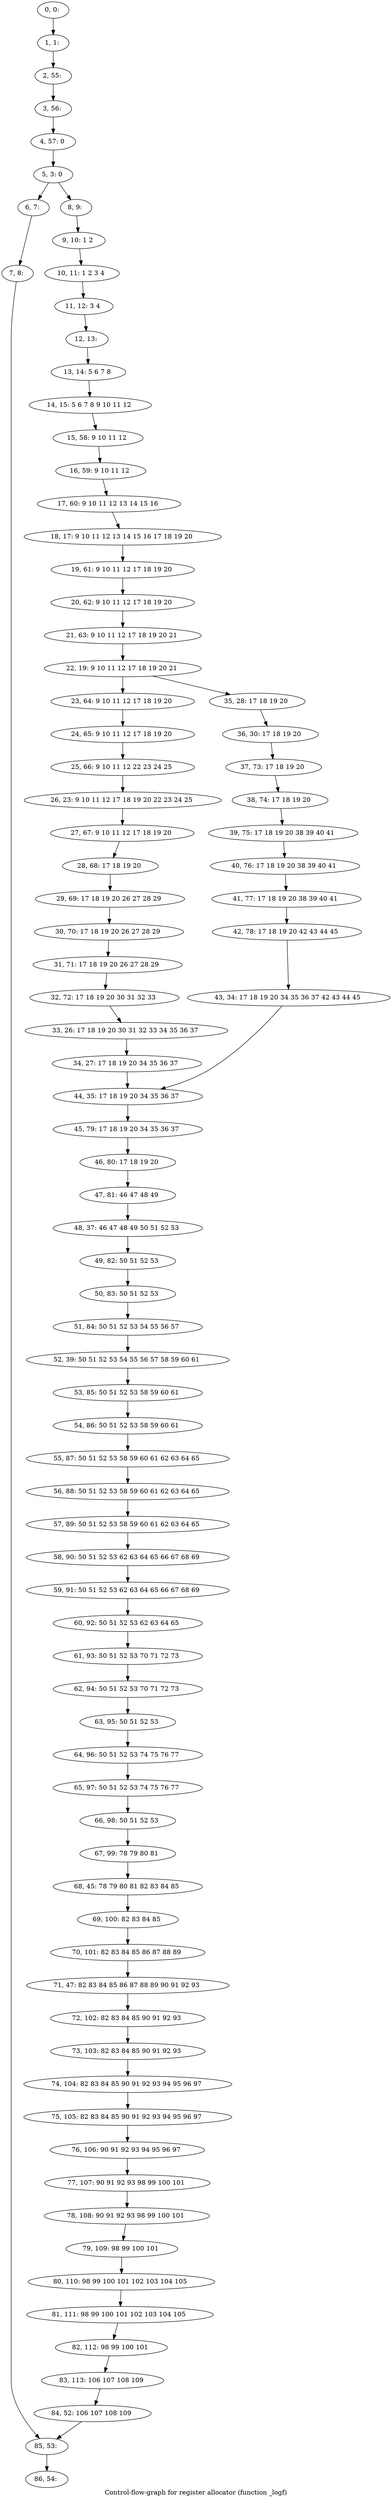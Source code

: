 digraph G {
graph [label="Control-flow-graph for register allocator (function _logf)"]
0[label="0, 0: "];
1[label="1, 1: "];
2[label="2, 55: "];
3[label="3, 56: "];
4[label="4, 57: 0 "];
5[label="5, 3: 0 "];
6[label="6, 7: "];
7[label="7, 8: "];
8[label="8, 9: "];
9[label="9, 10: 1 2 "];
10[label="10, 11: 1 2 3 4 "];
11[label="11, 12: 3 4 "];
12[label="12, 13: "];
13[label="13, 14: 5 6 7 8 "];
14[label="14, 15: 5 6 7 8 9 10 11 12 "];
15[label="15, 58: 9 10 11 12 "];
16[label="16, 59: 9 10 11 12 "];
17[label="17, 60: 9 10 11 12 13 14 15 16 "];
18[label="18, 17: 9 10 11 12 13 14 15 16 17 18 19 20 "];
19[label="19, 61: 9 10 11 12 17 18 19 20 "];
20[label="20, 62: 9 10 11 12 17 18 19 20 "];
21[label="21, 63: 9 10 11 12 17 18 19 20 21 "];
22[label="22, 19: 9 10 11 12 17 18 19 20 21 "];
23[label="23, 64: 9 10 11 12 17 18 19 20 "];
24[label="24, 65: 9 10 11 12 17 18 19 20 "];
25[label="25, 66: 9 10 11 12 22 23 24 25 "];
26[label="26, 23: 9 10 11 12 17 18 19 20 22 23 24 25 "];
27[label="27, 67: 9 10 11 12 17 18 19 20 "];
28[label="28, 68: 17 18 19 20 "];
29[label="29, 69: 17 18 19 20 26 27 28 29 "];
30[label="30, 70: 17 18 19 20 26 27 28 29 "];
31[label="31, 71: 17 18 19 20 26 27 28 29 "];
32[label="32, 72: 17 18 19 20 30 31 32 33 "];
33[label="33, 26: 17 18 19 20 30 31 32 33 34 35 36 37 "];
34[label="34, 27: 17 18 19 20 34 35 36 37 "];
35[label="35, 28: 17 18 19 20 "];
36[label="36, 30: 17 18 19 20 "];
37[label="37, 73: 17 18 19 20 "];
38[label="38, 74: 17 18 19 20 "];
39[label="39, 75: 17 18 19 20 38 39 40 41 "];
40[label="40, 76: 17 18 19 20 38 39 40 41 "];
41[label="41, 77: 17 18 19 20 38 39 40 41 "];
42[label="42, 78: 17 18 19 20 42 43 44 45 "];
43[label="43, 34: 17 18 19 20 34 35 36 37 42 43 44 45 "];
44[label="44, 35: 17 18 19 20 34 35 36 37 "];
45[label="45, 79: 17 18 19 20 34 35 36 37 "];
46[label="46, 80: 17 18 19 20 "];
47[label="47, 81: 46 47 48 49 "];
48[label="48, 37: 46 47 48 49 50 51 52 53 "];
49[label="49, 82: 50 51 52 53 "];
50[label="50, 83: 50 51 52 53 "];
51[label="51, 84: 50 51 52 53 54 55 56 57 "];
52[label="52, 39: 50 51 52 53 54 55 56 57 58 59 60 61 "];
53[label="53, 85: 50 51 52 53 58 59 60 61 "];
54[label="54, 86: 50 51 52 53 58 59 60 61 "];
55[label="55, 87: 50 51 52 53 58 59 60 61 62 63 64 65 "];
56[label="56, 88: 50 51 52 53 58 59 60 61 62 63 64 65 "];
57[label="57, 89: 50 51 52 53 58 59 60 61 62 63 64 65 "];
58[label="58, 90: 50 51 52 53 62 63 64 65 66 67 68 69 "];
59[label="59, 91: 50 51 52 53 62 63 64 65 66 67 68 69 "];
60[label="60, 92: 50 51 52 53 62 63 64 65 "];
61[label="61, 93: 50 51 52 53 70 71 72 73 "];
62[label="62, 94: 50 51 52 53 70 71 72 73 "];
63[label="63, 95: 50 51 52 53 "];
64[label="64, 96: 50 51 52 53 74 75 76 77 "];
65[label="65, 97: 50 51 52 53 74 75 76 77 "];
66[label="66, 98: 50 51 52 53 "];
67[label="67, 99: 78 79 80 81 "];
68[label="68, 45: 78 79 80 81 82 83 84 85 "];
69[label="69, 100: 82 83 84 85 "];
70[label="70, 101: 82 83 84 85 86 87 88 89 "];
71[label="71, 47: 82 83 84 85 86 87 88 89 90 91 92 93 "];
72[label="72, 102: 82 83 84 85 90 91 92 93 "];
73[label="73, 103: 82 83 84 85 90 91 92 93 "];
74[label="74, 104: 82 83 84 85 90 91 92 93 94 95 96 97 "];
75[label="75, 105: 82 83 84 85 90 91 92 93 94 95 96 97 "];
76[label="76, 106: 90 91 92 93 94 95 96 97 "];
77[label="77, 107: 90 91 92 93 98 99 100 101 "];
78[label="78, 108: 90 91 92 93 98 99 100 101 "];
79[label="79, 109: 98 99 100 101 "];
80[label="80, 110: 98 99 100 101 102 103 104 105 "];
81[label="81, 111: 98 99 100 101 102 103 104 105 "];
82[label="82, 112: 98 99 100 101 "];
83[label="83, 113: 106 107 108 109 "];
84[label="84, 52: 106 107 108 109 "];
85[label="85, 53: "];
86[label="86, 54: "];
0->1 ;
1->2 ;
2->3 ;
3->4 ;
4->5 ;
5->6 ;
5->8 ;
6->7 ;
7->85 ;
8->9 ;
9->10 ;
10->11 ;
11->12 ;
12->13 ;
13->14 ;
14->15 ;
15->16 ;
16->17 ;
17->18 ;
18->19 ;
19->20 ;
20->21 ;
21->22 ;
22->23 ;
22->35 ;
23->24 ;
24->25 ;
25->26 ;
26->27 ;
27->28 ;
28->29 ;
29->30 ;
30->31 ;
31->32 ;
32->33 ;
33->34 ;
34->44 ;
35->36 ;
36->37 ;
37->38 ;
38->39 ;
39->40 ;
40->41 ;
41->42 ;
42->43 ;
43->44 ;
44->45 ;
45->46 ;
46->47 ;
47->48 ;
48->49 ;
49->50 ;
50->51 ;
51->52 ;
52->53 ;
53->54 ;
54->55 ;
55->56 ;
56->57 ;
57->58 ;
58->59 ;
59->60 ;
60->61 ;
61->62 ;
62->63 ;
63->64 ;
64->65 ;
65->66 ;
66->67 ;
67->68 ;
68->69 ;
69->70 ;
70->71 ;
71->72 ;
72->73 ;
73->74 ;
74->75 ;
75->76 ;
76->77 ;
77->78 ;
78->79 ;
79->80 ;
80->81 ;
81->82 ;
82->83 ;
83->84 ;
84->85 ;
85->86 ;
}
